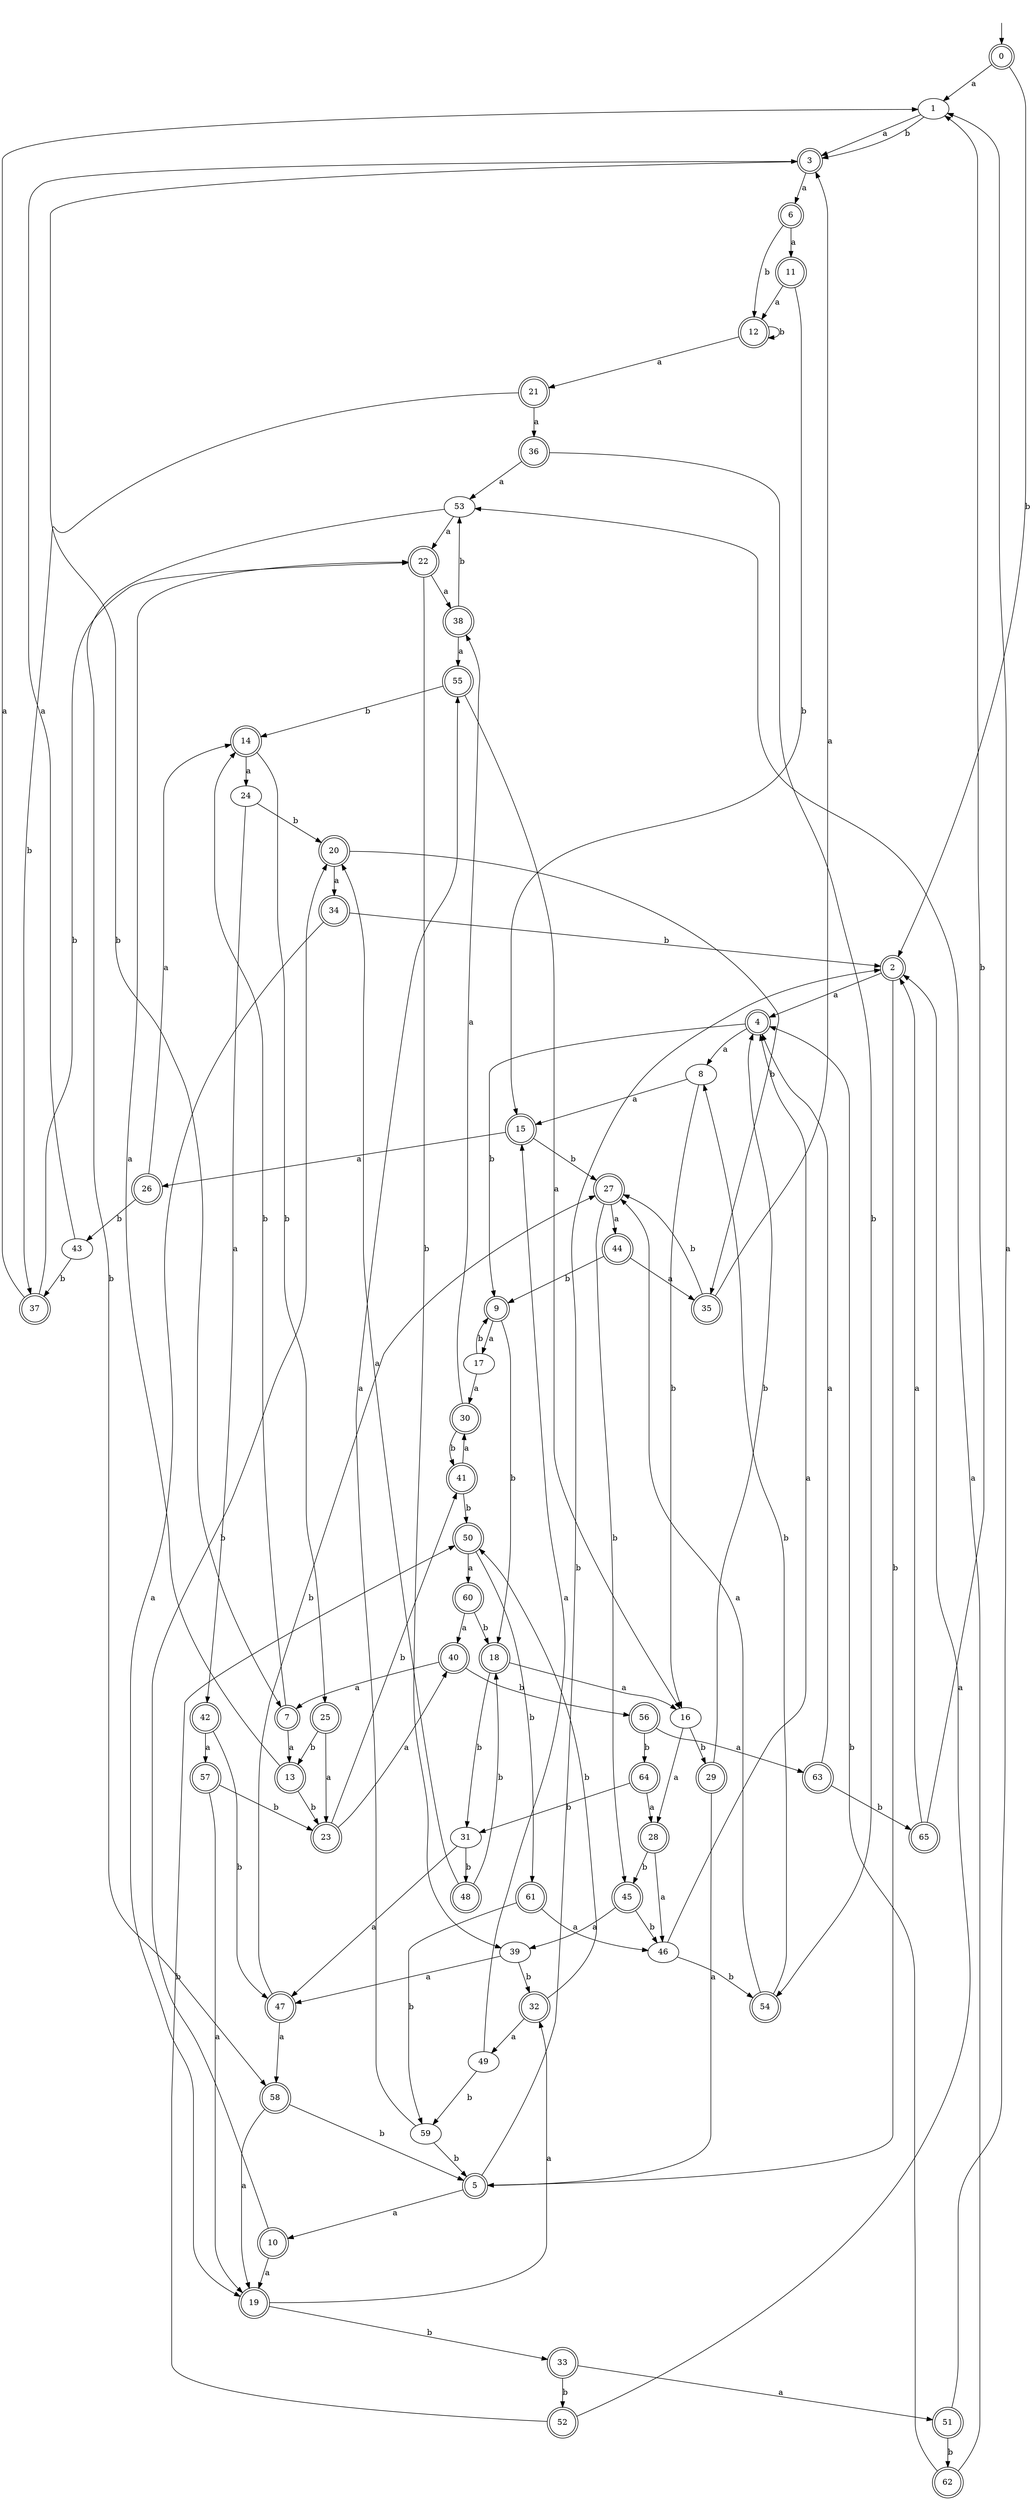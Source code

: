 digraph RandomDFA {
  __start0 [label="", shape=none];
  __start0 -> 0 [label=""];
  0 [shape=circle] [shape=doublecircle]
  0 -> 1 [label="a"]
  0 -> 2 [label="b"]
  1
  1 -> 3 [label="a"]
  1 -> 3 [label="b"]
  2 [shape=doublecircle]
  2 -> 4 [label="a"]
  2 -> 5 [label="b"]
  3 [shape=doublecircle]
  3 -> 6 [label="a"]
  3 -> 7 [label="b"]
  4 [shape=doublecircle]
  4 -> 8 [label="a"]
  4 -> 9 [label="b"]
  5 [shape=doublecircle]
  5 -> 10 [label="a"]
  5 -> 2 [label="b"]
  6 [shape=doublecircle]
  6 -> 11 [label="a"]
  6 -> 12 [label="b"]
  7 [shape=doublecircle]
  7 -> 13 [label="a"]
  7 -> 14 [label="b"]
  8
  8 -> 15 [label="a"]
  8 -> 16 [label="b"]
  9 [shape=doublecircle]
  9 -> 17 [label="a"]
  9 -> 18 [label="b"]
  10 [shape=doublecircle]
  10 -> 19 [label="a"]
  10 -> 20 [label="b"]
  11 [shape=doublecircle]
  11 -> 12 [label="a"]
  11 -> 15 [label="b"]
  12 [shape=doublecircle]
  12 -> 21 [label="a"]
  12 -> 12 [label="b"]
  13 [shape=doublecircle]
  13 -> 22 [label="a"]
  13 -> 23 [label="b"]
  14 [shape=doublecircle]
  14 -> 24 [label="a"]
  14 -> 25 [label="b"]
  15 [shape=doublecircle]
  15 -> 26 [label="a"]
  15 -> 27 [label="b"]
  16
  16 -> 28 [label="a"]
  16 -> 29 [label="b"]
  17
  17 -> 30 [label="a"]
  17 -> 9 [label="b"]
  18 [shape=doublecircle]
  18 -> 16 [label="a"]
  18 -> 31 [label="b"]
  19 [shape=doublecircle]
  19 -> 32 [label="a"]
  19 -> 33 [label="b"]
  20 [shape=doublecircle]
  20 -> 34 [label="a"]
  20 -> 35 [label="b"]
  21 [shape=doublecircle]
  21 -> 36 [label="a"]
  21 -> 37 [label="b"]
  22 [shape=doublecircle]
  22 -> 38 [label="a"]
  22 -> 39 [label="b"]
  23 [shape=doublecircle]
  23 -> 40 [label="a"]
  23 -> 41 [label="b"]
  24
  24 -> 42 [label="a"]
  24 -> 20 [label="b"]
  25 [shape=doublecircle]
  25 -> 23 [label="a"]
  25 -> 13 [label="b"]
  26 [shape=doublecircle]
  26 -> 14 [label="a"]
  26 -> 43 [label="b"]
  27 [shape=doublecircle]
  27 -> 44 [label="a"]
  27 -> 45 [label="b"]
  28 [shape=doublecircle]
  28 -> 46 [label="a"]
  28 -> 45 [label="b"]
  29 [shape=doublecircle]
  29 -> 5 [label="a"]
  29 -> 4 [label="b"]
  30 [shape=doublecircle]
  30 -> 38 [label="a"]
  30 -> 41 [label="b"]
  31
  31 -> 47 [label="a"]
  31 -> 48 [label="b"]
  32 [shape=doublecircle]
  32 -> 49 [label="a"]
  32 -> 50 [label="b"]
  33 [shape=doublecircle]
  33 -> 51 [label="a"]
  33 -> 52 [label="b"]
  34 [shape=doublecircle]
  34 -> 19 [label="a"]
  34 -> 2 [label="b"]
  35 [shape=doublecircle]
  35 -> 3 [label="a"]
  35 -> 27 [label="b"]
  36 [shape=doublecircle]
  36 -> 53 [label="a"]
  36 -> 54 [label="b"]
  37 [shape=doublecircle]
  37 -> 1 [label="a"]
  37 -> 22 [label="b"]
  38 [shape=doublecircle]
  38 -> 55 [label="a"]
  38 -> 53 [label="b"]
  39
  39 -> 47 [label="a"]
  39 -> 32 [label="b"]
  40 [shape=doublecircle]
  40 -> 7 [label="a"]
  40 -> 56 [label="b"]
  41 [shape=doublecircle]
  41 -> 30 [label="a"]
  41 -> 50 [label="b"]
  42 [shape=doublecircle]
  42 -> 57 [label="a"]
  42 -> 47 [label="b"]
  43
  43 -> 3 [label="a"]
  43 -> 37 [label="b"]
  44 [shape=doublecircle]
  44 -> 35 [label="a"]
  44 -> 9 [label="b"]
  45 [shape=doublecircle]
  45 -> 39 [label="a"]
  45 -> 46 [label="b"]
  46
  46 -> 4 [label="a"]
  46 -> 54 [label="b"]
  47 [shape=doublecircle]
  47 -> 58 [label="a"]
  47 -> 27 [label="b"]
  48 [shape=doublecircle]
  48 -> 20 [label="a"]
  48 -> 18 [label="b"]
  49
  49 -> 15 [label="a"]
  49 -> 59 [label="b"]
  50 [shape=doublecircle]
  50 -> 60 [label="a"]
  50 -> 61 [label="b"]
  51 [shape=doublecircle]
  51 -> 1 [label="a"]
  51 -> 62 [label="b"]
  52 [shape=doublecircle]
  52 -> 2 [label="a"]
  52 -> 50 [label="b"]
  53
  53 -> 22 [label="a"]
  53 -> 58 [label="b"]
  54 [shape=doublecircle]
  54 -> 27 [label="a"]
  54 -> 8 [label="b"]
  55 [shape=doublecircle]
  55 -> 16 [label="a"]
  55 -> 14 [label="b"]
  56 [shape=doublecircle]
  56 -> 63 [label="a"]
  56 -> 64 [label="b"]
  57 [shape=doublecircle]
  57 -> 19 [label="a"]
  57 -> 23 [label="b"]
  58 [shape=doublecircle]
  58 -> 19 [label="a"]
  58 -> 5 [label="b"]
  59
  59 -> 55 [label="a"]
  59 -> 5 [label="b"]
  60 [shape=doublecircle]
  60 -> 40 [label="a"]
  60 -> 18 [label="b"]
  61 [shape=doublecircle]
  61 -> 46 [label="a"]
  61 -> 59 [label="b"]
  62 [shape=doublecircle]
  62 -> 53 [label="a"]
  62 -> 4 [label="b"]
  63 [shape=doublecircle]
  63 -> 4 [label="a"]
  63 -> 65 [label="b"]
  64 [shape=doublecircle]
  64 -> 28 [label="a"]
  64 -> 31 [label="b"]
  65 [shape=doublecircle]
  65 -> 2 [label="a"]
  65 -> 1 [label="b"]
}
